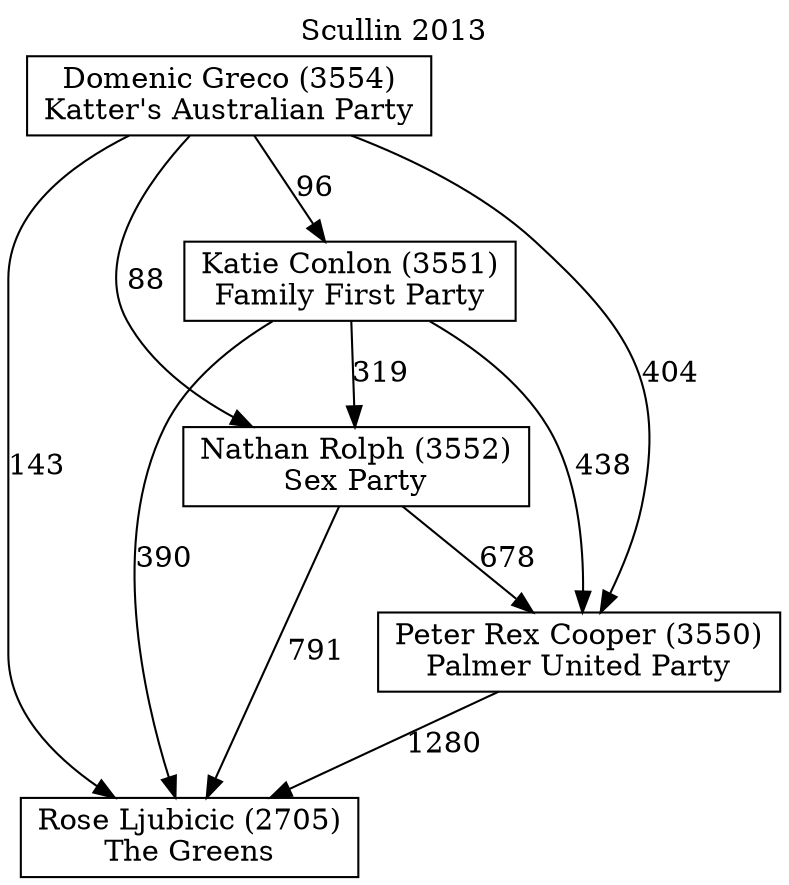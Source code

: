 // House preference flow
digraph "Rose Ljubicic (2705)_Scullin_2013" {
	graph [label="Scullin 2013" labelloc=t mclimit=10]
	node [shape=box]
	"Domenic Greco (3554)" [label="Domenic Greco (3554)
Katter's Australian Party"]
	"Katie Conlon (3551)" [label="Katie Conlon (3551)
Family First Party"]
	"Nathan Rolph (3552)" [label="Nathan Rolph (3552)
Sex Party"]
	"Peter Rex Cooper (3550)" [label="Peter Rex Cooper (3550)
Palmer United Party"]
	"Rose Ljubicic (2705)" [label="Rose Ljubicic (2705)
The Greens"]
	"Domenic Greco (3554)" -> "Katie Conlon (3551)" [label=96]
	"Domenic Greco (3554)" -> "Nathan Rolph (3552)" [label=88]
	"Domenic Greco (3554)" -> "Peter Rex Cooper (3550)" [label=404]
	"Domenic Greco (3554)" -> "Rose Ljubicic (2705)" [label=143]
	"Katie Conlon (3551)" -> "Nathan Rolph (3552)" [label=319]
	"Katie Conlon (3551)" -> "Peter Rex Cooper (3550)" [label=438]
	"Katie Conlon (3551)" -> "Rose Ljubicic (2705)" [label=390]
	"Nathan Rolph (3552)" -> "Peter Rex Cooper (3550)" [label=678]
	"Nathan Rolph (3552)" -> "Rose Ljubicic (2705)" [label=791]
	"Peter Rex Cooper (3550)" -> "Rose Ljubicic (2705)" [label=1280]
}
